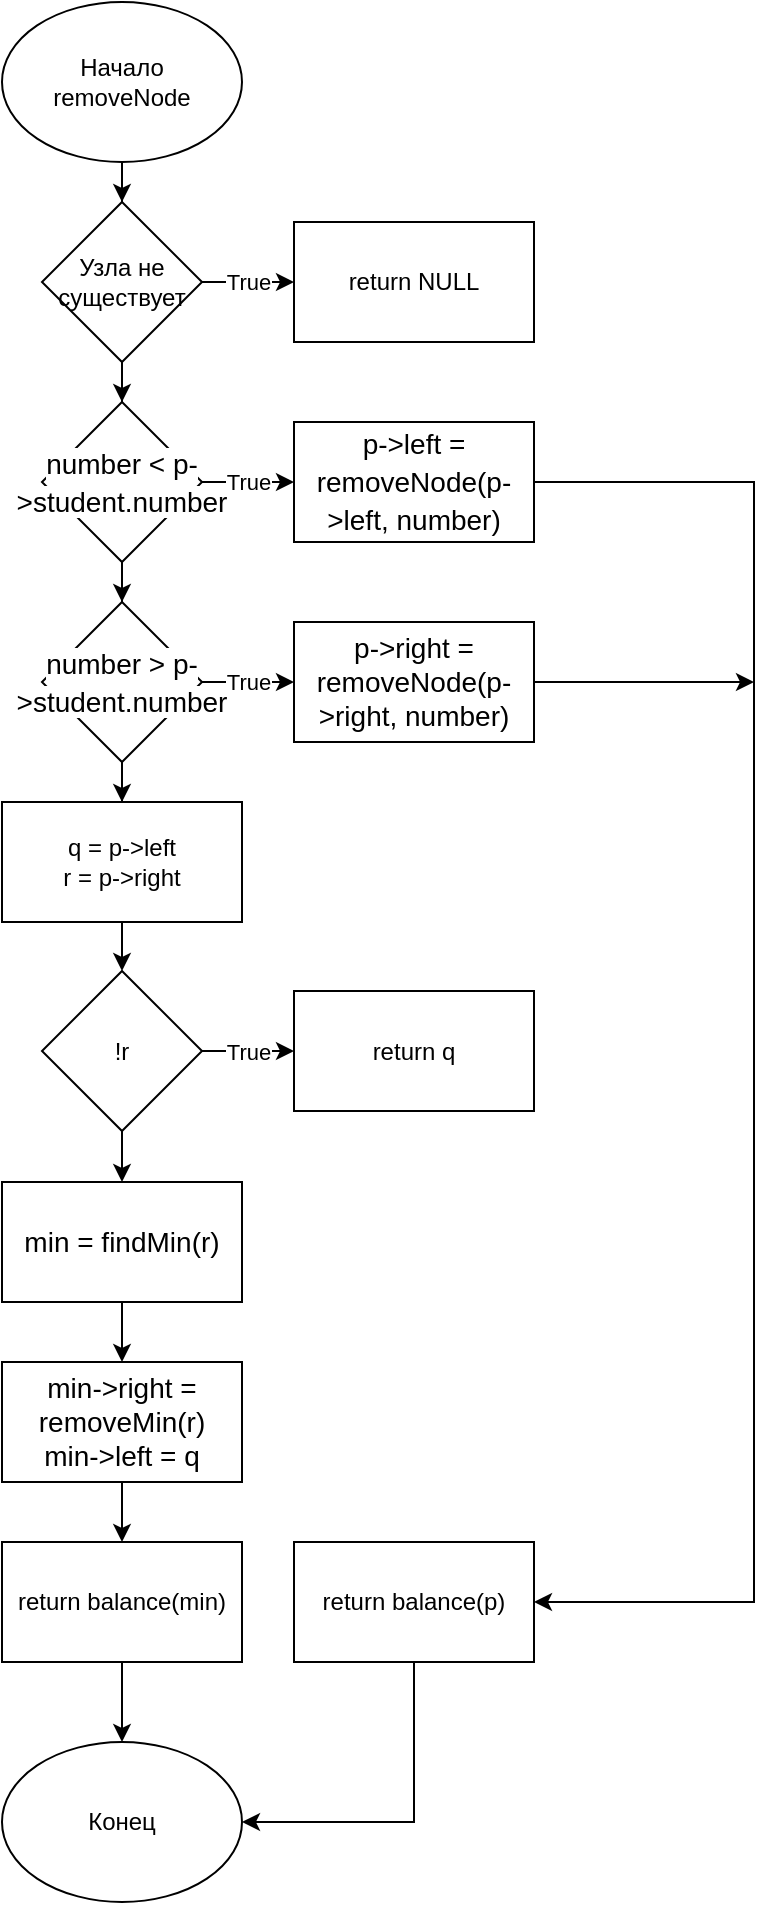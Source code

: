 <mxfile version="22.1.11" type="device">
  <diagram name="Страница — 1" id="V03YEPtMUJDfRyJzm7gv">
    <mxGraphModel dx="1100" dy="1230" grid="1" gridSize="10" guides="1" tooltips="1" connect="1" arrows="1" fold="1" page="1" pageScale="1" pageWidth="827" pageHeight="1169" math="0" shadow="0">
      <root>
        <mxCell id="0" />
        <mxCell id="1" parent="0" />
        <mxCell id="pUPCnBWJQkNpI-wUYaOx-3" style="edgeStyle=orthogonalEdgeStyle;rounded=0;orthogonalLoop=1;jettySize=auto;html=1;entryX=0.5;entryY=0;entryDx=0;entryDy=0;" edge="1" parent="1" source="pUPCnBWJQkNpI-wUYaOx-1" target="pUPCnBWJQkNpI-wUYaOx-2">
          <mxGeometry relative="1" as="geometry" />
        </mxCell>
        <mxCell id="pUPCnBWJQkNpI-wUYaOx-1" value="Начало&lt;br&gt;removeNode" style="ellipse;whiteSpace=wrap;html=1;" vertex="1" parent="1">
          <mxGeometry x="354" y="20" width="120" height="80" as="geometry" />
        </mxCell>
        <mxCell id="pUPCnBWJQkNpI-wUYaOx-5" value="True" style="edgeStyle=orthogonalEdgeStyle;rounded=0;orthogonalLoop=1;jettySize=auto;html=1;entryX=0;entryY=0.5;entryDx=0;entryDy=0;" edge="1" parent="1" source="pUPCnBWJQkNpI-wUYaOx-2" target="pUPCnBWJQkNpI-wUYaOx-4">
          <mxGeometry relative="1" as="geometry" />
        </mxCell>
        <mxCell id="pUPCnBWJQkNpI-wUYaOx-7" style="edgeStyle=orthogonalEdgeStyle;rounded=0;orthogonalLoop=1;jettySize=auto;html=1;" edge="1" parent="1" source="pUPCnBWJQkNpI-wUYaOx-2" target="pUPCnBWJQkNpI-wUYaOx-6">
          <mxGeometry relative="1" as="geometry" />
        </mxCell>
        <mxCell id="pUPCnBWJQkNpI-wUYaOx-2" value="Узла не существует" style="rhombus;whiteSpace=wrap;html=1;" vertex="1" parent="1">
          <mxGeometry x="374" y="120" width="80" height="80" as="geometry" />
        </mxCell>
        <mxCell id="pUPCnBWJQkNpI-wUYaOx-4" value="return NULL" style="rounded=0;whiteSpace=wrap;html=1;" vertex="1" parent="1">
          <mxGeometry x="500" y="130" width="120" height="60" as="geometry" />
        </mxCell>
        <mxCell id="pUPCnBWJQkNpI-wUYaOx-9" value="True" style="edgeStyle=orthogonalEdgeStyle;rounded=0;orthogonalLoop=1;jettySize=auto;html=1;entryX=0;entryY=0.5;entryDx=0;entryDy=0;" edge="1" parent="1" source="pUPCnBWJQkNpI-wUYaOx-6" target="pUPCnBWJQkNpI-wUYaOx-8">
          <mxGeometry relative="1" as="geometry" />
        </mxCell>
        <mxCell id="pUPCnBWJQkNpI-wUYaOx-11" style="edgeStyle=orthogonalEdgeStyle;rounded=0;orthogonalLoop=1;jettySize=auto;html=1;entryX=0.5;entryY=0;entryDx=0;entryDy=0;" edge="1" parent="1" source="pUPCnBWJQkNpI-wUYaOx-6" target="pUPCnBWJQkNpI-wUYaOx-10">
          <mxGeometry relative="1" as="geometry" />
        </mxCell>
        <mxCell id="pUPCnBWJQkNpI-wUYaOx-6" value="&lt;div style=&quot;font-size: 14px; line-height: 19px;&quot;&gt;&lt;span style=&quot;background-color: rgb(255, 255, 255);&quot;&gt;number &amp;lt; p-&amp;gt;student.number&lt;/span&gt;&lt;/div&gt;" style="rhombus;whiteSpace=wrap;html=1;" vertex="1" parent="1">
          <mxGeometry x="374" y="220" width="80" height="80" as="geometry" />
        </mxCell>
        <mxCell id="pUPCnBWJQkNpI-wUYaOx-37" style="edgeStyle=orthogonalEdgeStyle;rounded=0;orthogonalLoop=1;jettySize=auto;html=1;entryX=1;entryY=0.5;entryDx=0;entryDy=0;" edge="1" parent="1" source="pUPCnBWJQkNpI-wUYaOx-8" target="pUPCnBWJQkNpI-wUYaOx-33">
          <mxGeometry relative="1" as="geometry">
            <Array as="points">
              <mxPoint x="730" y="260" />
              <mxPoint x="730" y="820" />
            </Array>
          </mxGeometry>
        </mxCell>
        <mxCell id="pUPCnBWJQkNpI-wUYaOx-8" value="&lt;div style=&quot;font-size: 14px; line-height: 19px;&quot;&gt;&lt;span style=&quot;background-color: rgb(255, 255, 255);&quot;&gt;p-&amp;gt;left = removeNode(p-&amp;gt;left, number)&lt;/span&gt;&lt;/div&gt;" style="rounded=0;whiteSpace=wrap;html=1;" vertex="1" parent="1">
          <mxGeometry x="500" y="230" width="120" height="60" as="geometry" />
        </mxCell>
        <mxCell id="pUPCnBWJQkNpI-wUYaOx-13" value="True" style="edgeStyle=orthogonalEdgeStyle;rounded=0;orthogonalLoop=1;jettySize=auto;html=1;entryX=0;entryY=0.5;entryDx=0;entryDy=0;" edge="1" parent="1" source="pUPCnBWJQkNpI-wUYaOx-10" target="pUPCnBWJQkNpI-wUYaOx-12">
          <mxGeometry relative="1" as="geometry" />
        </mxCell>
        <mxCell id="pUPCnBWJQkNpI-wUYaOx-15" style="edgeStyle=orthogonalEdgeStyle;rounded=0;orthogonalLoop=1;jettySize=auto;html=1;entryX=0.5;entryY=0;entryDx=0;entryDy=0;" edge="1" parent="1" source="pUPCnBWJQkNpI-wUYaOx-10" target="pUPCnBWJQkNpI-wUYaOx-14">
          <mxGeometry relative="1" as="geometry" />
        </mxCell>
        <mxCell id="pUPCnBWJQkNpI-wUYaOx-10" value="&lt;div style=&quot;font-size: 14px; line-height: 19px;&quot;&gt;&lt;div style=&quot;line-height: 19px;&quot;&gt;&lt;font style=&quot;background-color: rgb(255, 255, 255);&quot; face=&quot;Helvetica&quot;&gt;number &amp;gt; p-&amp;gt;student.number&lt;/font&gt;&lt;/div&gt;&lt;/div&gt;" style="rhombus;whiteSpace=wrap;html=1;" vertex="1" parent="1">
          <mxGeometry x="374" y="320" width="80" height="80" as="geometry" />
        </mxCell>
        <mxCell id="pUPCnBWJQkNpI-wUYaOx-38" style="edgeStyle=orthogonalEdgeStyle;rounded=0;orthogonalLoop=1;jettySize=auto;html=1;" edge="1" parent="1" source="pUPCnBWJQkNpI-wUYaOx-12">
          <mxGeometry relative="1" as="geometry">
            <mxPoint x="730" y="360" as="targetPoint" />
          </mxGeometry>
        </mxCell>
        <mxCell id="pUPCnBWJQkNpI-wUYaOx-12" value="&lt;font style=&quot;font-size: 14px;&quot;&gt;p-&amp;gt;right = removeNode(p-&amp;gt;right, number)&lt;/font&gt;" style="rounded=0;whiteSpace=wrap;html=1;" vertex="1" parent="1">
          <mxGeometry x="500" y="330" width="120" height="60" as="geometry" />
        </mxCell>
        <mxCell id="pUPCnBWJQkNpI-wUYaOx-17" style="edgeStyle=orthogonalEdgeStyle;rounded=0;orthogonalLoop=1;jettySize=auto;html=1;entryX=0.5;entryY=0;entryDx=0;entryDy=0;" edge="1" parent="1" source="pUPCnBWJQkNpI-wUYaOx-14" target="pUPCnBWJQkNpI-wUYaOx-16">
          <mxGeometry relative="1" as="geometry" />
        </mxCell>
        <mxCell id="pUPCnBWJQkNpI-wUYaOx-14" value="q = p-&amp;gt;left&lt;br&gt;r = p-&amp;gt;right" style="rounded=0;whiteSpace=wrap;html=1;" vertex="1" parent="1">
          <mxGeometry x="354" y="420" width="120" height="60" as="geometry" />
        </mxCell>
        <mxCell id="pUPCnBWJQkNpI-wUYaOx-19" value="True" style="edgeStyle=orthogonalEdgeStyle;rounded=0;orthogonalLoop=1;jettySize=auto;html=1;entryX=0;entryY=0.5;entryDx=0;entryDy=0;" edge="1" parent="1" source="pUPCnBWJQkNpI-wUYaOx-16" target="pUPCnBWJQkNpI-wUYaOx-18">
          <mxGeometry relative="1" as="geometry" />
        </mxCell>
        <mxCell id="pUPCnBWJQkNpI-wUYaOx-21" style="edgeStyle=orthogonalEdgeStyle;rounded=0;orthogonalLoop=1;jettySize=auto;html=1;entryX=0.5;entryY=0;entryDx=0;entryDy=0;" edge="1" parent="1" source="pUPCnBWJQkNpI-wUYaOx-16">
          <mxGeometry relative="1" as="geometry">
            <mxPoint x="414" y="610" as="targetPoint" />
          </mxGeometry>
        </mxCell>
        <mxCell id="pUPCnBWJQkNpI-wUYaOx-16" value="!r" style="rhombus;whiteSpace=wrap;html=1;" vertex="1" parent="1">
          <mxGeometry x="374" y="504.5" width="80" height="80" as="geometry" />
        </mxCell>
        <mxCell id="pUPCnBWJQkNpI-wUYaOx-18" value="return q" style="rounded=0;whiteSpace=wrap;html=1;" vertex="1" parent="1">
          <mxGeometry x="500" y="514.5" width="120" height="60" as="geometry" />
        </mxCell>
        <mxCell id="pUPCnBWJQkNpI-wUYaOx-24" style="edgeStyle=orthogonalEdgeStyle;rounded=0;orthogonalLoop=1;jettySize=auto;html=1;entryX=0.5;entryY=0;entryDx=0;entryDy=0;" edge="1" parent="1" source="pUPCnBWJQkNpI-wUYaOx-22" target="pUPCnBWJQkNpI-wUYaOx-23">
          <mxGeometry relative="1" as="geometry" />
        </mxCell>
        <mxCell id="pUPCnBWJQkNpI-wUYaOx-22" value="&lt;font style=&quot;font-size: 14px;&quot;&gt;min = findMin(r)&lt;br&gt;&lt;/font&gt;" style="rounded=0;whiteSpace=wrap;html=1;" vertex="1" parent="1">
          <mxGeometry x="354" y="610" width="120" height="60" as="geometry" />
        </mxCell>
        <mxCell id="pUPCnBWJQkNpI-wUYaOx-26" style="edgeStyle=orthogonalEdgeStyle;rounded=0;orthogonalLoop=1;jettySize=auto;html=1;entryX=0.5;entryY=0;entryDx=0;entryDy=0;" edge="1" parent="1" source="pUPCnBWJQkNpI-wUYaOx-23" target="pUPCnBWJQkNpI-wUYaOx-25">
          <mxGeometry relative="1" as="geometry" />
        </mxCell>
        <mxCell id="pUPCnBWJQkNpI-wUYaOx-23" value="&lt;div style=&quot;border-color: var(--border-color); font-size: 14px;&quot;&gt;&lt;font style=&quot;border-color: var(--border-color); background-color: rgb(255, 255, 255);&quot; face=&quot;Helvetica&quot;&gt;min-&amp;gt;right = removeMin(r)&lt;/font&gt;&lt;/div&gt;&lt;div style=&quot;border-color: var(--border-color); font-size: 14px;&quot;&gt;&lt;span style=&quot;background-color: rgb(255, 255, 255);&quot;&gt;min-&amp;gt;left = q&lt;/span&gt;&lt;/div&gt;" style="rounded=0;whiteSpace=wrap;html=1;" vertex="1" parent="1">
          <mxGeometry x="354" y="700" width="120" height="60" as="geometry" />
        </mxCell>
        <mxCell id="pUPCnBWJQkNpI-wUYaOx-35" style="edgeStyle=orthogonalEdgeStyle;rounded=0;orthogonalLoop=1;jettySize=auto;html=1;entryX=0.5;entryY=0;entryDx=0;entryDy=0;" edge="1" parent="1" source="pUPCnBWJQkNpI-wUYaOx-25" target="pUPCnBWJQkNpI-wUYaOx-34">
          <mxGeometry relative="1" as="geometry" />
        </mxCell>
        <mxCell id="pUPCnBWJQkNpI-wUYaOx-25" value="return balance(min)" style="rounded=0;whiteSpace=wrap;html=1;" vertex="1" parent="1">
          <mxGeometry x="354" y="790" width="120" height="60" as="geometry" />
        </mxCell>
        <mxCell id="pUPCnBWJQkNpI-wUYaOx-36" style="edgeStyle=orthogonalEdgeStyle;rounded=0;orthogonalLoop=1;jettySize=auto;html=1;entryX=1;entryY=0.5;entryDx=0;entryDy=0;" edge="1" parent="1" source="pUPCnBWJQkNpI-wUYaOx-33" target="pUPCnBWJQkNpI-wUYaOx-34">
          <mxGeometry relative="1" as="geometry">
            <Array as="points">
              <mxPoint x="560" y="930" />
            </Array>
          </mxGeometry>
        </mxCell>
        <mxCell id="pUPCnBWJQkNpI-wUYaOx-33" value="return balance(p)" style="rounded=0;whiteSpace=wrap;html=1;" vertex="1" parent="1">
          <mxGeometry x="500" y="790" width="120" height="60" as="geometry" />
        </mxCell>
        <mxCell id="pUPCnBWJQkNpI-wUYaOx-34" value="Конец" style="ellipse;whiteSpace=wrap;html=1;" vertex="1" parent="1">
          <mxGeometry x="354" y="890" width="120" height="80" as="geometry" />
        </mxCell>
      </root>
    </mxGraphModel>
  </diagram>
</mxfile>

